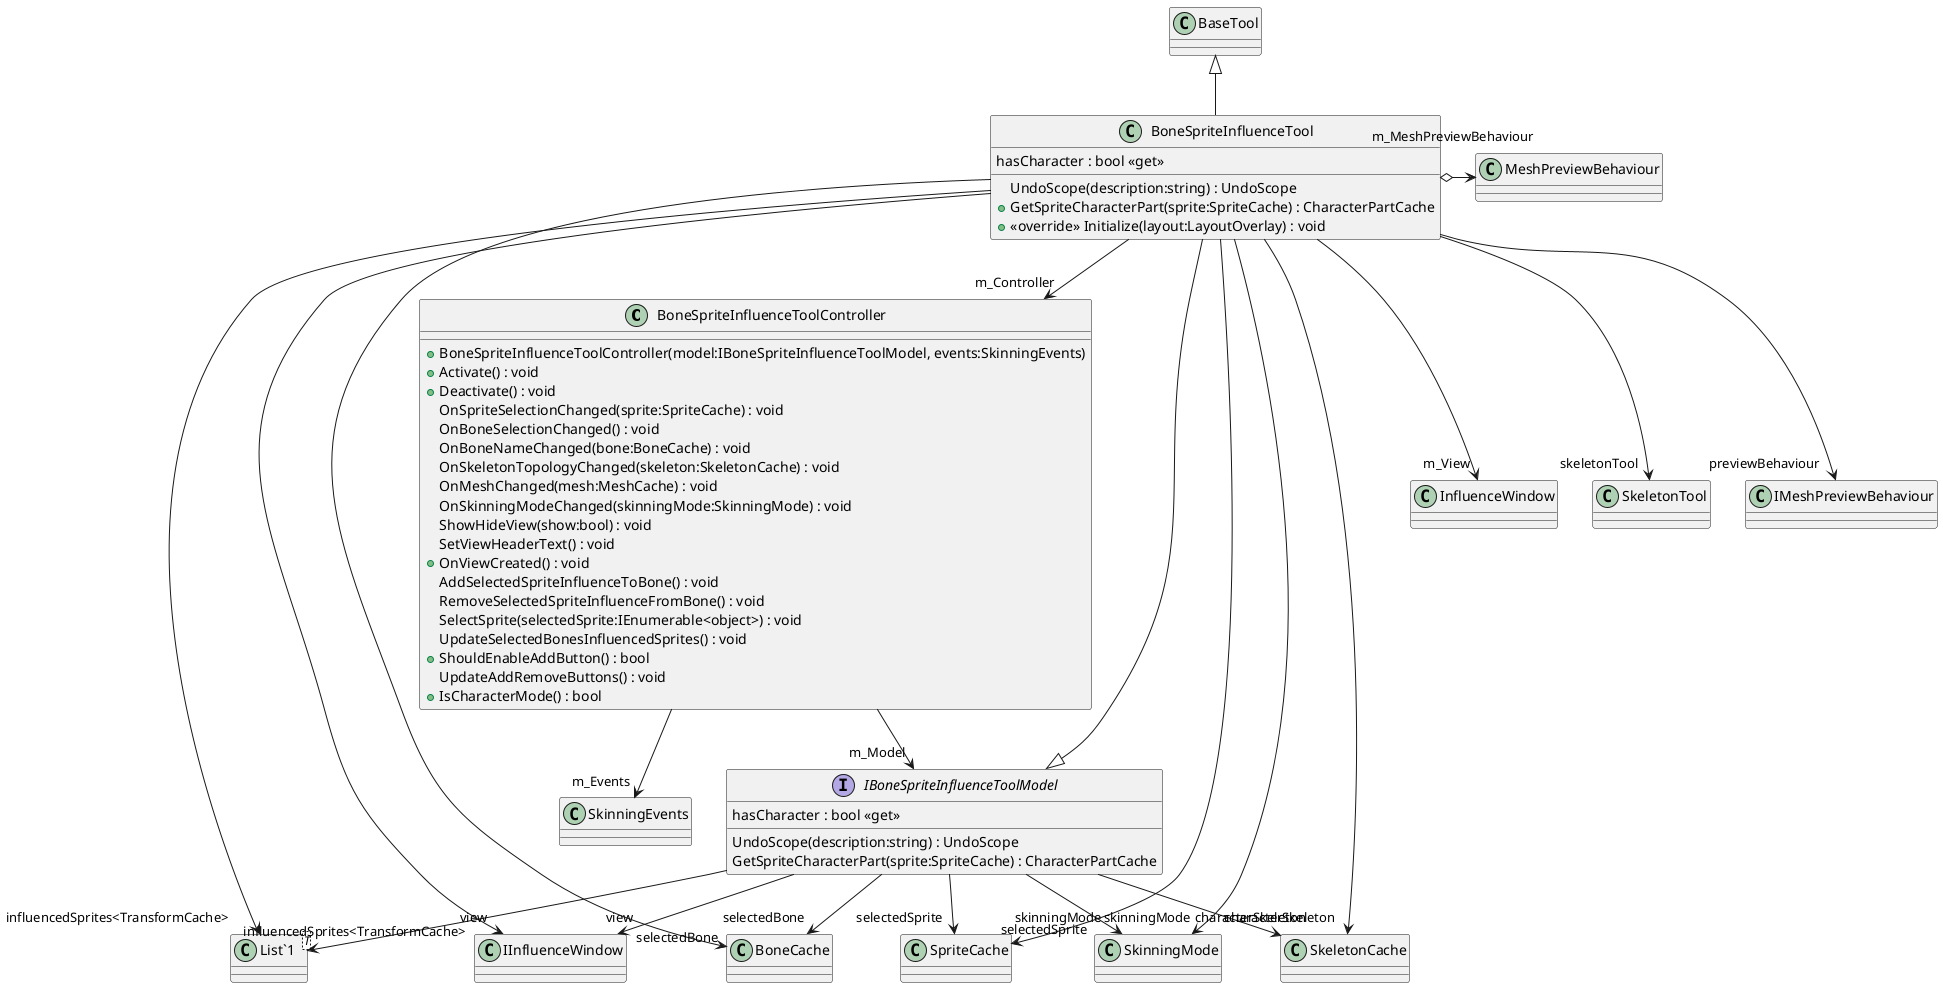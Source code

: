 @startuml
class BoneSpriteInfluenceToolController {
    + BoneSpriteInfluenceToolController(model:IBoneSpriteInfluenceToolModel, events:SkinningEvents)
    + Activate() : void
    + Deactivate() : void
    OnSpriteSelectionChanged(sprite:SpriteCache) : void
    OnBoneSelectionChanged() : void
    OnBoneNameChanged(bone:BoneCache) : void
    OnSkeletonTopologyChanged(skeleton:SkeletonCache) : void
    OnMeshChanged(mesh:MeshCache) : void
    OnSkinningModeChanged(skinningMode:SkinningMode) : void
    ShowHideView(show:bool) : void
    SetViewHeaderText() : void
    + OnViewCreated() : void
    AddSelectedSpriteInfluenceToBone() : void
    RemoveSelectedSpriteInfluenceFromBone() : void
    SelectSprite(selectedSprite:IEnumerable<object>) : void
    UpdateSelectedBonesInfluencedSprites() : void
    + ShouldEnableAddButton() : bool
    UpdateAddRemoveButtons() : void
    + IsCharacterMode() : bool
}
interface IBoneSpriteInfluenceToolModel {
    hasCharacter : bool <<get>>
    UndoScope(description:string) : UndoScope
    GetSpriteCharacterPart(sprite:SpriteCache) : CharacterPartCache
}
class BoneSpriteInfluenceTool {
    hasCharacter : bool <<get>>
    UndoScope(description:string) : UndoScope
    + GetSpriteCharacterPart(sprite:SpriteCache) : CharacterPartCache
    + <<override>> Initialize(layout:LayoutOverlay) : void
}
class "List`1"<T> {
}
BoneSpriteInfluenceToolController --> "m_Events" SkinningEvents
BoneSpriteInfluenceToolController --> "m_Model" IBoneSpriteInfluenceToolModel
IBoneSpriteInfluenceToolModel --> "view" IInfluenceWindow
IBoneSpriteInfluenceToolModel --> "selectedBone" BoneCache
IBoneSpriteInfluenceToolModel --> "selectedSprite" SpriteCache
IBoneSpriteInfluenceToolModel --> "influencedSprites<TransformCache>" "List`1"
IBoneSpriteInfluenceToolModel --> "skinningMode" SkinningMode
IBoneSpriteInfluenceToolModel --> "characterSkeleton" SkeletonCache
BaseTool <|-- BoneSpriteInfluenceTool
IBoneSpriteInfluenceToolModel <|-- BoneSpriteInfluenceTool
BoneSpriteInfluenceTool --> "m_Controller" BoneSpriteInfluenceToolController
BoneSpriteInfluenceTool o-> "m_MeshPreviewBehaviour" MeshPreviewBehaviour
BoneSpriteInfluenceTool --> "m_View" InfluenceWindow
BoneSpriteInfluenceTool --> "skeletonTool" SkeletonTool
BoneSpriteInfluenceTool --> "previewBehaviour" IMeshPreviewBehaviour
BoneSpriteInfluenceTool --> "view" IInfluenceWindow
BoneSpriteInfluenceTool --> "selectedBone" BoneCache
BoneSpriteInfluenceTool --> "selectedSprite" SpriteCache
BoneSpriteInfluenceTool --> "influencedSprites<TransformCache>" "List`1"
BoneSpriteInfluenceTool --> "skinningMode" SkinningMode
BoneSpriteInfluenceTool --> "characterSkeleton" SkeletonCache
@enduml
